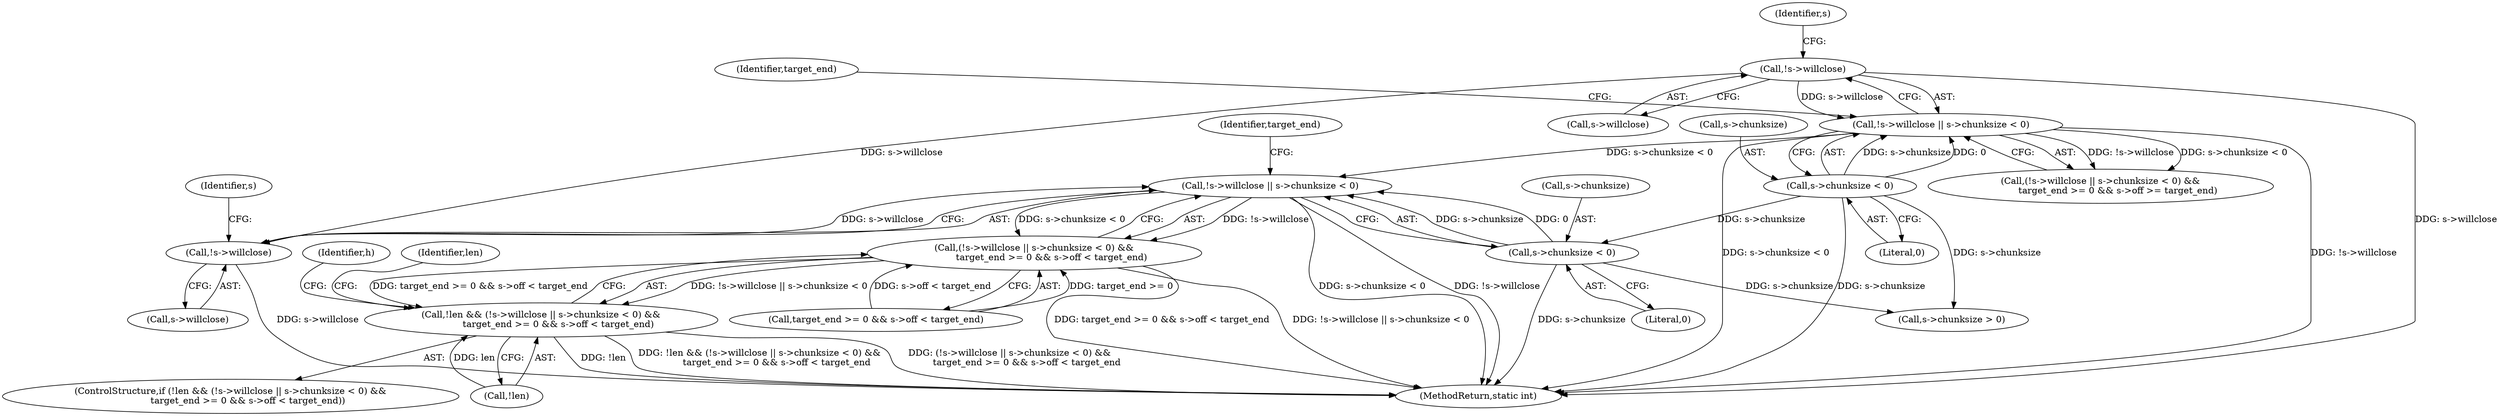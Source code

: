 digraph "0_FFmpeg_2a05c8f813de6f2278827734bf8102291e7484aa@API" {
"1000196" [label="(Call,!s->willclose || s->chunksize < 0)"];
"1000197" [label="(Call,!s->willclose)"];
"1000163" [label="(Call,!s->willclose)"];
"1000201" [label="(Call,s->chunksize < 0)"];
"1000167" [label="(Call,s->chunksize < 0)"];
"1000162" [label="(Call,!s->willclose || s->chunksize < 0)"];
"1000195" [label="(Call,(!s->willclose || s->chunksize < 0) &&\n            target_end >= 0 && s->off < target_end)"];
"1000192" [label="(Call,!len && (!s->willclose || s->chunksize < 0) &&\n            target_end >= 0 && s->off < target_end)"];
"1000197" [label="(Call,!s->willclose)"];
"1000238" [label="(Call,s->chunksize > 0)"];
"1000164" [label="(Call,s->willclose)"];
"1000161" [label="(Call,(!s->willclose || s->chunksize < 0) &&\n            target_end >= 0 && s->off >= target_end)"];
"1000191" [label="(ControlStructure,if (!len && (!s->willclose || s->chunksize < 0) &&\n            target_end >= 0 && s->off < target_end))"];
"1000217" [label="(Identifier,h)"];
"1000229" [label="(Identifier,len)"];
"1000203" [label="(Identifier,s)"];
"1000195" [label="(Call,(!s->willclose || s->chunksize < 0) &&\n            target_end >= 0 && s->off < target_end)"];
"1000202" [label="(Call,s->chunksize)"];
"1000163" [label="(Call,!s->willclose)"];
"1000201" [label="(Call,s->chunksize < 0)"];
"1000193" [label="(Call,!len)"];
"1000198" [label="(Call,s->willclose)"];
"1000250" [label="(MethodReturn,static int)"];
"1000205" [label="(Literal,0)"];
"1000167" [label="(Call,s->chunksize < 0)"];
"1000162" [label="(Call,!s->willclose || s->chunksize < 0)"];
"1000192" [label="(Call,!len && (!s->willclose || s->chunksize < 0) &&\n            target_end >= 0 && s->off < target_end)"];
"1000169" [label="(Identifier,s)"];
"1000206" [label="(Call,target_end >= 0 && s->off < target_end)"];
"1000208" [label="(Identifier,target_end)"];
"1000171" [label="(Literal,0)"];
"1000168" [label="(Call,s->chunksize)"];
"1000174" [label="(Identifier,target_end)"];
"1000196" [label="(Call,!s->willclose || s->chunksize < 0)"];
"1000196" -> "1000195"  [label="AST: "];
"1000196" -> "1000197"  [label="CFG: "];
"1000196" -> "1000201"  [label="CFG: "];
"1000197" -> "1000196"  [label="AST: "];
"1000201" -> "1000196"  [label="AST: "];
"1000208" -> "1000196"  [label="CFG: "];
"1000195" -> "1000196"  [label="CFG: "];
"1000196" -> "1000250"  [label="DDG: s->chunksize < 0"];
"1000196" -> "1000250"  [label="DDG: !s->willclose"];
"1000196" -> "1000195"  [label="DDG: !s->willclose"];
"1000196" -> "1000195"  [label="DDG: s->chunksize < 0"];
"1000197" -> "1000196"  [label="DDG: s->willclose"];
"1000201" -> "1000196"  [label="DDG: s->chunksize"];
"1000201" -> "1000196"  [label="DDG: 0"];
"1000162" -> "1000196"  [label="DDG: s->chunksize < 0"];
"1000197" -> "1000198"  [label="CFG: "];
"1000198" -> "1000197"  [label="AST: "];
"1000203" -> "1000197"  [label="CFG: "];
"1000197" -> "1000250"  [label="DDG: s->willclose"];
"1000163" -> "1000197"  [label="DDG: s->willclose"];
"1000163" -> "1000162"  [label="AST: "];
"1000163" -> "1000164"  [label="CFG: "];
"1000164" -> "1000163"  [label="AST: "];
"1000169" -> "1000163"  [label="CFG: "];
"1000162" -> "1000163"  [label="CFG: "];
"1000163" -> "1000250"  [label="DDG: s->willclose"];
"1000163" -> "1000162"  [label="DDG: s->willclose"];
"1000201" -> "1000205"  [label="CFG: "];
"1000202" -> "1000201"  [label="AST: "];
"1000205" -> "1000201"  [label="AST: "];
"1000201" -> "1000250"  [label="DDG: s->chunksize"];
"1000167" -> "1000201"  [label="DDG: s->chunksize"];
"1000201" -> "1000238"  [label="DDG: s->chunksize"];
"1000167" -> "1000162"  [label="AST: "];
"1000167" -> "1000171"  [label="CFG: "];
"1000168" -> "1000167"  [label="AST: "];
"1000171" -> "1000167"  [label="AST: "];
"1000162" -> "1000167"  [label="CFG: "];
"1000167" -> "1000250"  [label="DDG: s->chunksize"];
"1000167" -> "1000162"  [label="DDG: s->chunksize"];
"1000167" -> "1000162"  [label="DDG: 0"];
"1000167" -> "1000238"  [label="DDG: s->chunksize"];
"1000162" -> "1000161"  [label="AST: "];
"1000174" -> "1000162"  [label="CFG: "];
"1000161" -> "1000162"  [label="CFG: "];
"1000162" -> "1000250"  [label="DDG: s->chunksize < 0"];
"1000162" -> "1000250"  [label="DDG: !s->willclose"];
"1000162" -> "1000161"  [label="DDG: !s->willclose"];
"1000162" -> "1000161"  [label="DDG: s->chunksize < 0"];
"1000195" -> "1000192"  [label="AST: "];
"1000195" -> "1000206"  [label="CFG: "];
"1000206" -> "1000195"  [label="AST: "];
"1000192" -> "1000195"  [label="CFG: "];
"1000195" -> "1000250"  [label="DDG: target_end >= 0 && s->off < target_end"];
"1000195" -> "1000250"  [label="DDG: !s->willclose || s->chunksize < 0"];
"1000195" -> "1000192"  [label="DDG: !s->willclose || s->chunksize < 0"];
"1000195" -> "1000192"  [label="DDG: target_end >= 0 && s->off < target_end"];
"1000206" -> "1000195"  [label="DDG: target_end >= 0"];
"1000206" -> "1000195"  [label="DDG: s->off < target_end"];
"1000192" -> "1000191"  [label="AST: "];
"1000192" -> "1000193"  [label="CFG: "];
"1000193" -> "1000192"  [label="AST: "];
"1000217" -> "1000192"  [label="CFG: "];
"1000229" -> "1000192"  [label="CFG: "];
"1000192" -> "1000250"  [label="DDG: (!s->willclose || s->chunksize < 0) &&\n            target_end >= 0 && s->off < target_end"];
"1000192" -> "1000250"  [label="DDG: !len"];
"1000192" -> "1000250"  [label="DDG: !len && (!s->willclose || s->chunksize < 0) &&\n            target_end >= 0 && s->off < target_end"];
"1000193" -> "1000192"  [label="DDG: len"];
}
